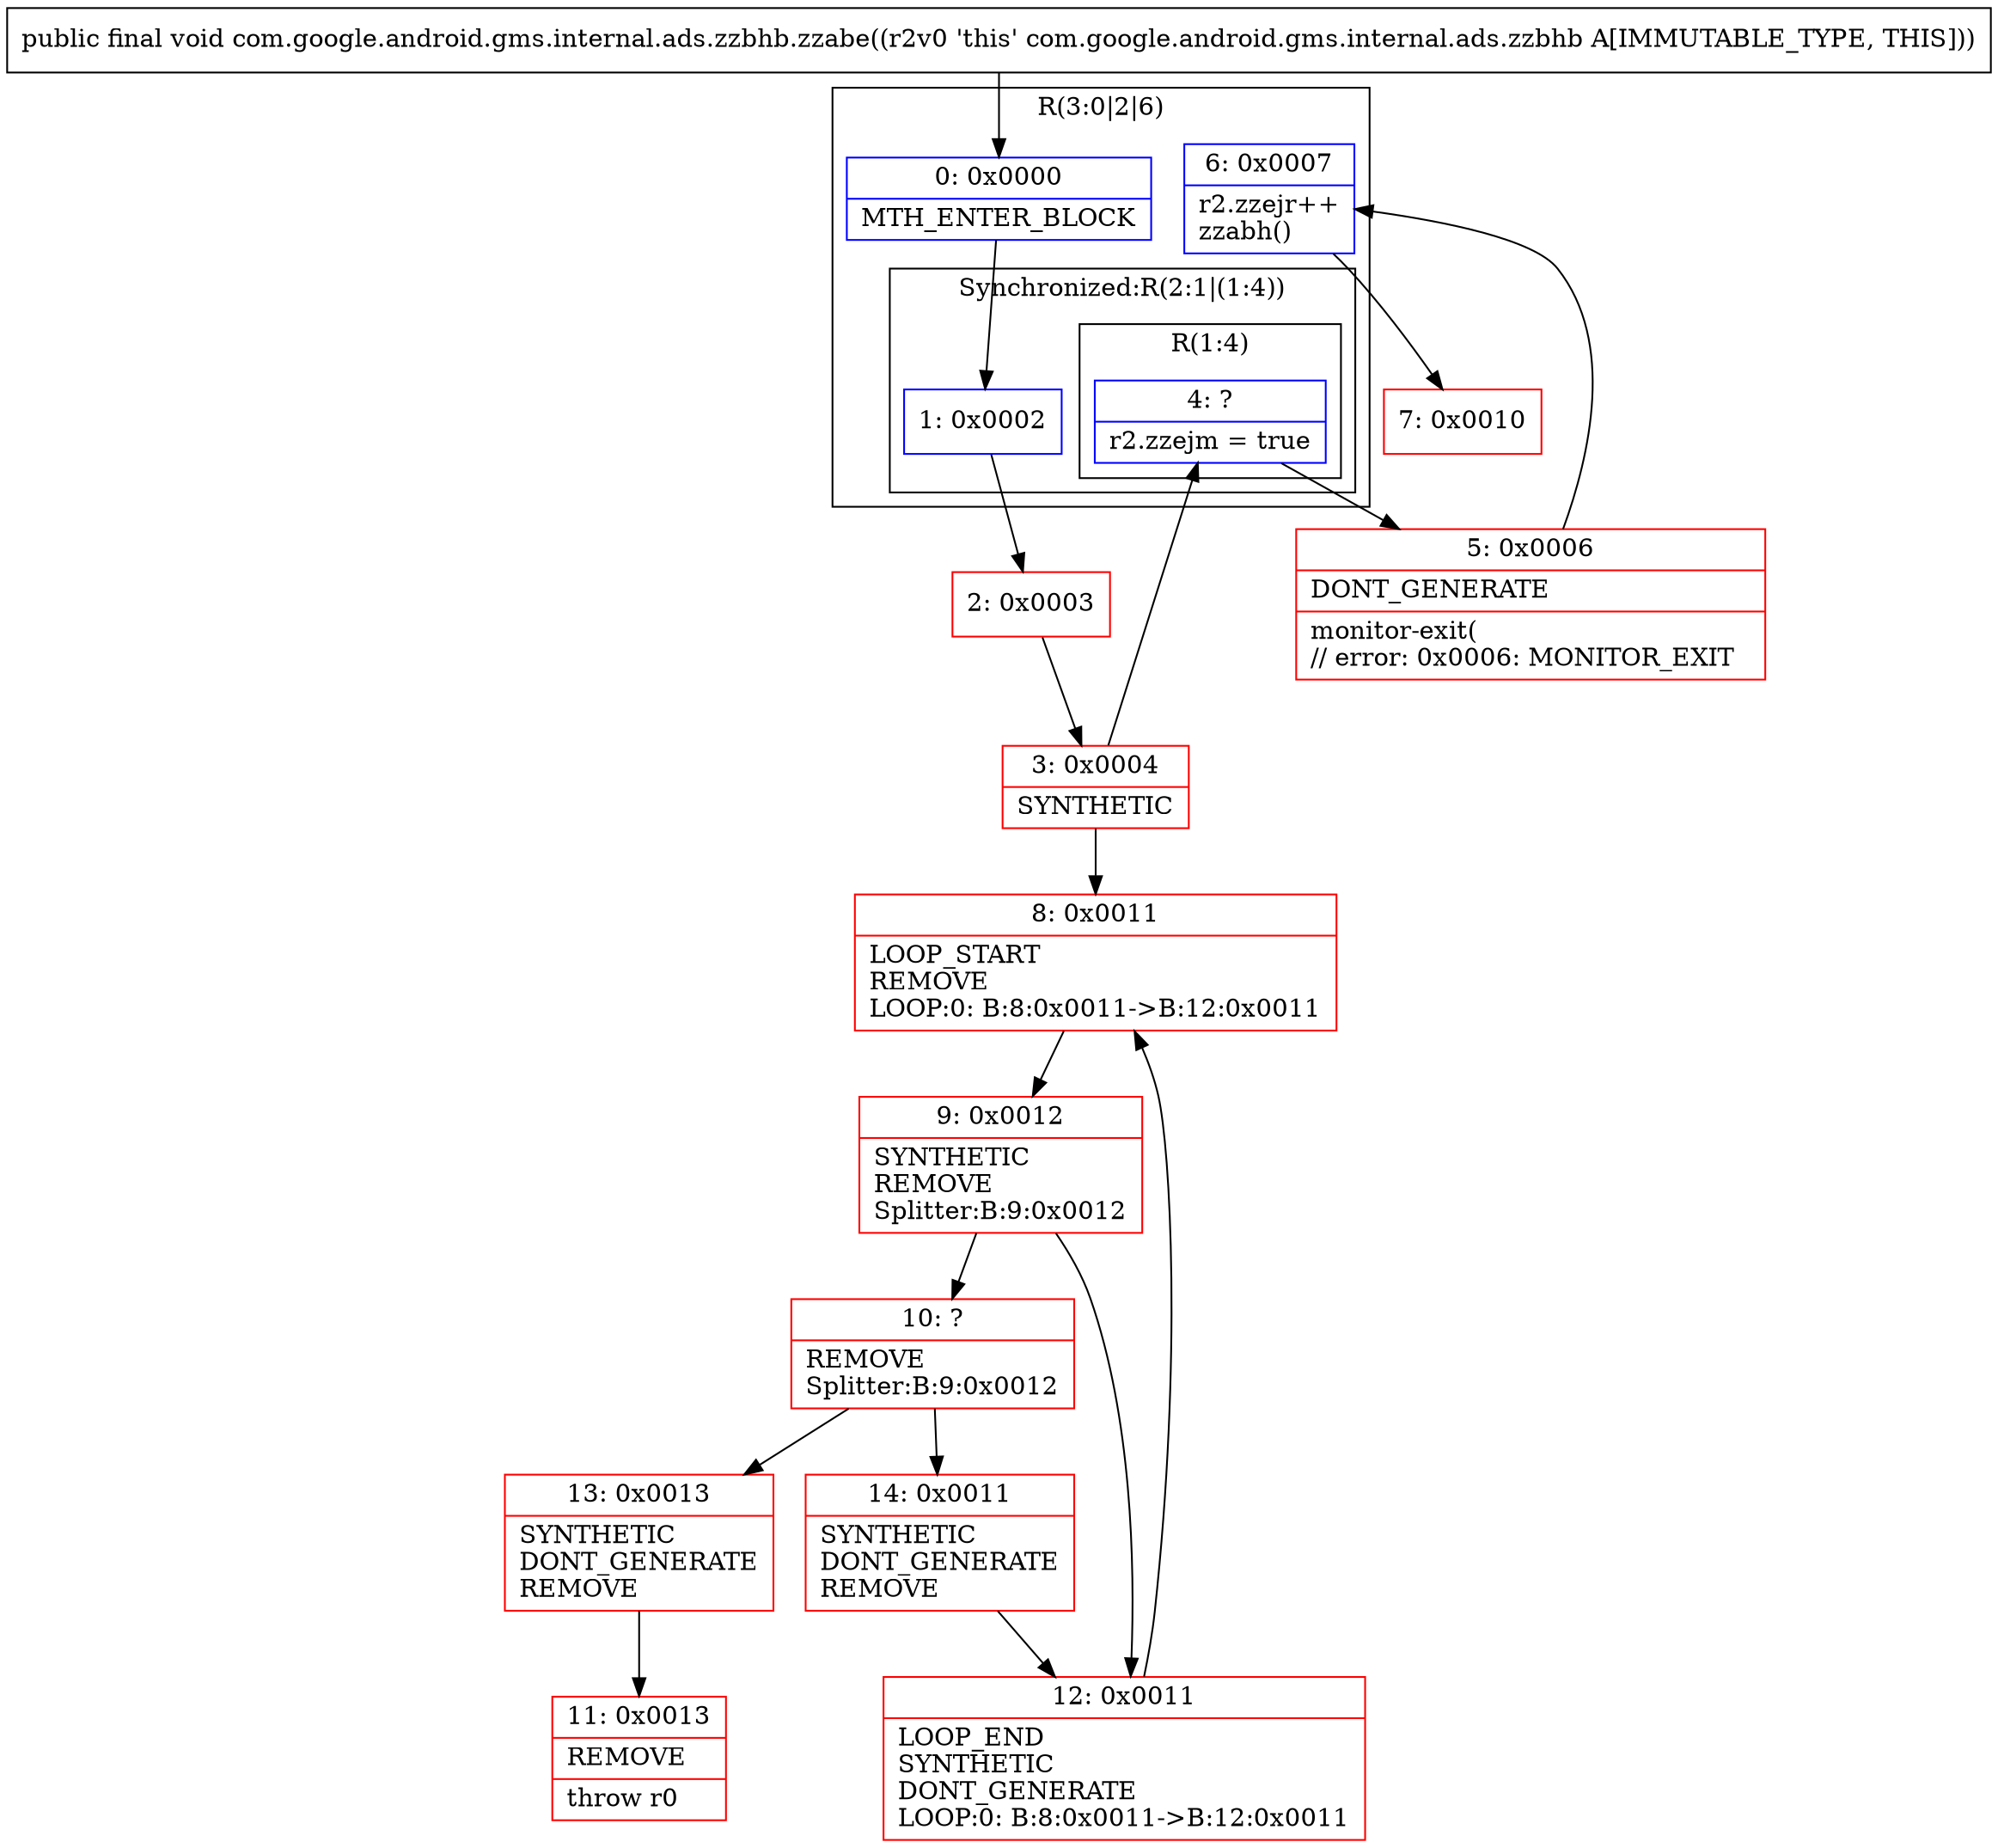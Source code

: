 digraph "CFG forcom.google.android.gms.internal.ads.zzbhb.zzabe()V" {
subgraph cluster_Region_803105353 {
label = "R(3:0|2|6)";
node [shape=record,color=blue];
Node_0 [shape=record,label="{0\:\ 0x0000|MTH_ENTER_BLOCK\l}"];
subgraph cluster_SynchronizedRegion_1282464859 {
label = "Synchronized:R(2:1|(1:4))";
node [shape=record,color=blue];
Node_1 [shape=record,label="{1\:\ 0x0002}"];
subgraph cluster_Region_1056708733 {
label = "R(1:4)";
node [shape=record,color=blue];
Node_4 [shape=record,label="{4\:\ ?|r2.zzejm = true\l}"];
}
}
Node_6 [shape=record,label="{6\:\ 0x0007|r2.zzejr++\lzzabh()\l}"];
}
Node_2 [shape=record,color=red,label="{2\:\ 0x0003}"];
Node_3 [shape=record,color=red,label="{3\:\ 0x0004|SYNTHETIC\l}"];
Node_5 [shape=record,color=red,label="{5\:\ 0x0006|DONT_GENERATE\l|monitor\-exit(\l\/\/ error: 0x0006: MONITOR_EXIT  \l}"];
Node_7 [shape=record,color=red,label="{7\:\ 0x0010}"];
Node_8 [shape=record,color=red,label="{8\:\ 0x0011|LOOP_START\lREMOVE\lLOOP:0: B:8:0x0011\-\>B:12:0x0011\l}"];
Node_9 [shape=record,color=red,label="{9\:\ 0x0012|SYNTHETIC\lREMOVE\lSplitter:B:9:0x0012\l}"];
Node_10 [shape=record,color=red,label="{10\:\ ?|REMOVE\lSplitter:B:9:0x0012\l}"];
Node_11 [shape=record,color=red,label="{11\:\ 0x0013|REMOVE\l|throw r0\l}"];
Node_12 [shape=record,color=red,label="{12\:\ 0x0011|LOOP_END\lSYNTHETIC\lDONT_GENERATE\lLOOP:0: B:8:0x0011\-\>B:12:0x0011\l}"];
Node_13 [shape=record,color=red,label="{13\:\ 0x0013|SYNTHETIC\lDONT_GENERATE\lREMOVE\l}"];
Node_14 [shape=record,color=red,label="{14\:\ 0x0011|SYNTHETIC\lDONT_GENERATE\lREMOVE\l}"];
MethodNode[shape=record,label="{public final void com.google.android.gms.internal.ads.zzbhb.zzabe((r2v0 'this' com.google.android.gms.internal.ads.zzbhb A[IMMUTABLE_TYPE, THIS])) }"];
MethodNode -> Node_0;
Node_0 -> Node_1;
Node_1 -> Node_2;
Node_4 -> Node_5;
Node_6 -> Node_7;
Node_2 -> Node_3;
Node_3 -> Node_4;
Node_3 -> Node_8;
Node_5 -> Node_6;
Node_8 -> Node_9;
Node_9 -> Node_10;
Node_9 -> Node_12;
Node_10 -> Node_13;
Node_10 -> Node_14;
Node_12 -> Node_8;
Node_13 -> Node_11;
Node_14 -> Node_12;
}

